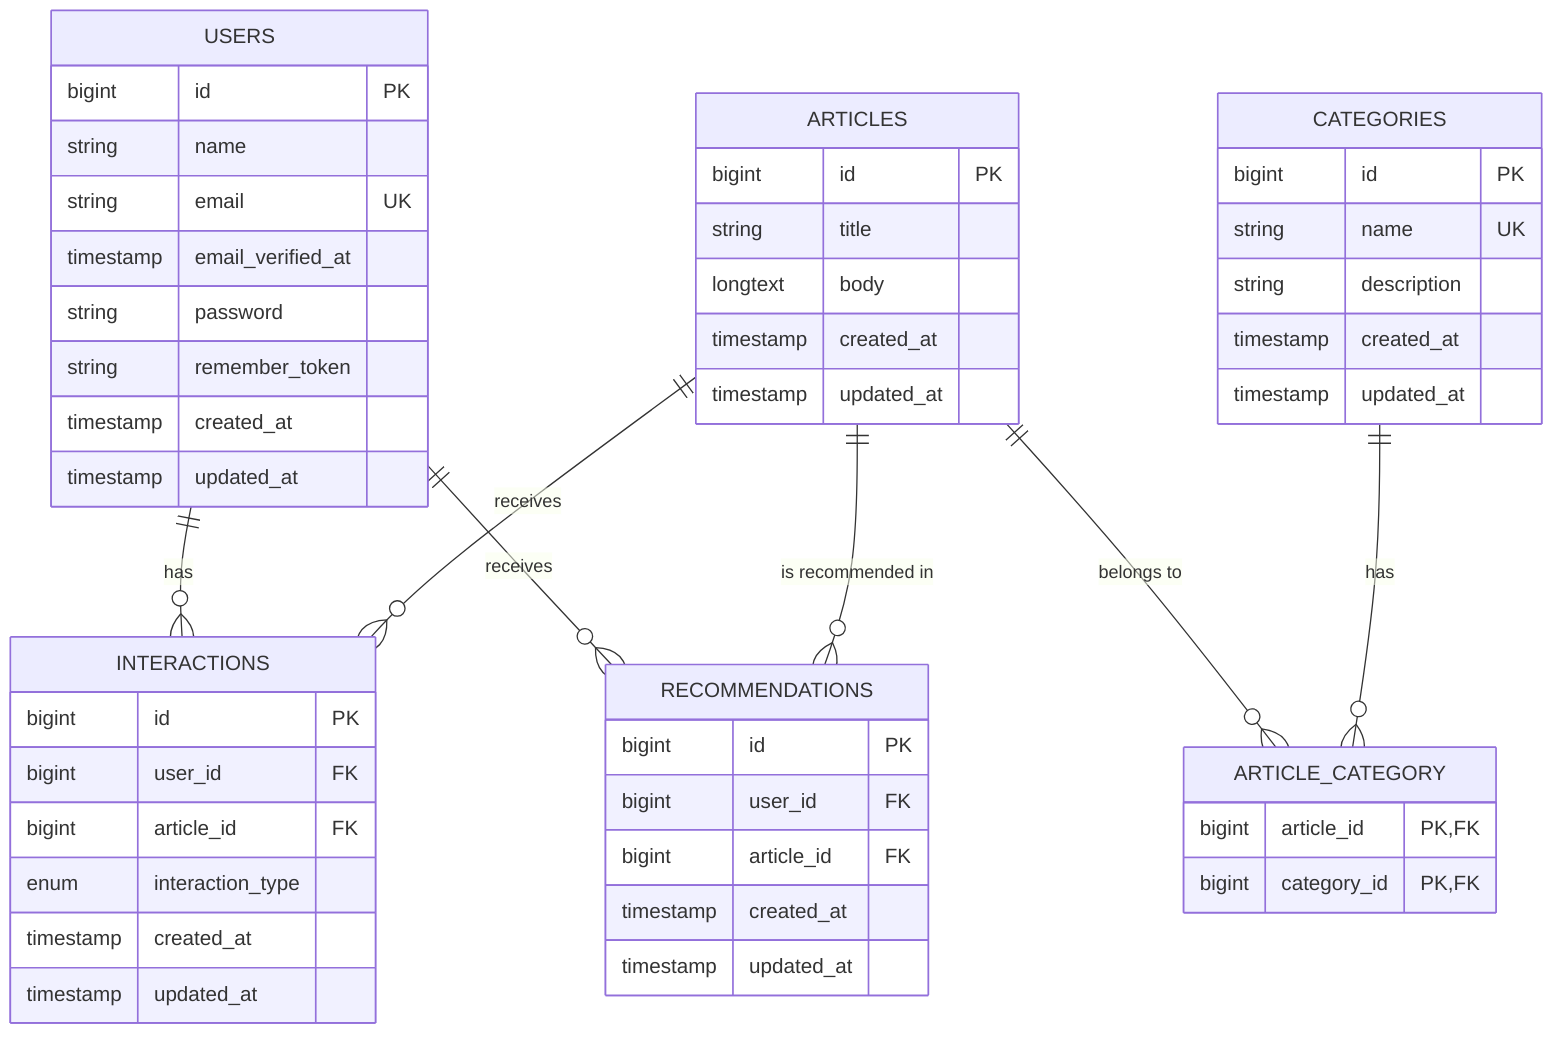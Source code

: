 erDiagram
    USERS {
        bigint id PK
        string name
        string email UK
        timestamp email_verified_at
        string password
        string remember_token
        timestamp created_at
        timestamp updated_at
    }

    ARTICLES {
        bigint id PK
        string title
        longtext body
        timestamp created_at
        timestamp updated_at
    }

    CATEGORIES {
        bigint id PK
        string name UK
        string description
        timestamp created_at
        timestamp updated_at
    }

    ARTICLE_CATEGORY {
        bigint article_id PK,FK
        bigint category_id PK,FK
    }

    INTERACTIONS {
        bigint id PK
        bigint user_id FK
        bigint article_id FK
        enum interaction_type
        timestamp created_at
        timestamp updated_at
    }

    RECOMMENDATIONS {
        bigint id PK
        bigint user_id FK
        bigint article_id FK
        timestamp created_at
        timestamp updated_at
    }

    USERS ||--o{ INTERACTIONS : "has"
    ARTICLES ||--o{ INTERACTIONS : "receives"
    USERS ||--o{ RECOMMENDATIONS : "receives"
    ARTICLES ||--o{ RECOMMENDATIONS : "is recommended in"
    ARTICLES ||--o{ ARTICLE_CATEGORY : "belongs to"
    CATEGORIES ||--o{ ARTICLE_CATEGORY : "has"